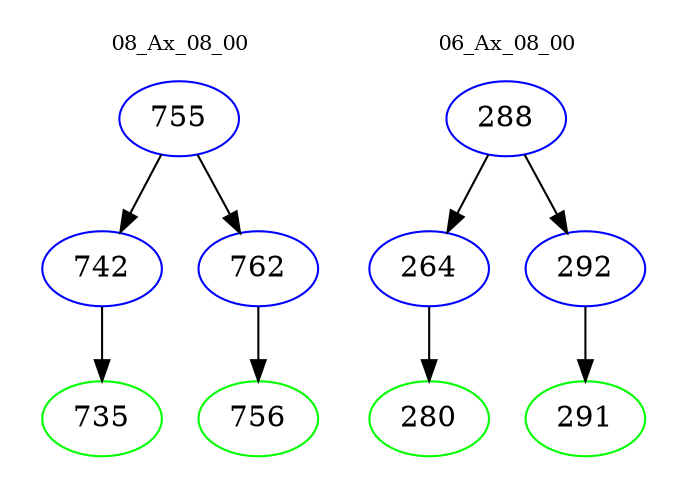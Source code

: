 digraph{
subgraph cluster_0 {
color = white
label = "08_Ax_08_00";
fontsize=10;
T0_755 [label="755", color="blue"]
T0_755 -> T0_742 [color="black"]
T0_742 [label="742", color="blue"]
T0_742 -> T0_735 [color="black"]
T0_735 [label="735", color="green"]
T0_755 -> T0_762 [color="black"]
T0_762 [label="762", color="blue"]
T0_762 -> T0_756 [color="black"]
T0_756 [label="756", color="green"]
}
subgraph cluster_1 {
color = white
label = "06_Ax_08_00";
fontsize=10;
T1_288 [label="288", color="blue"]
T1_288 -> T1_264 [color="black"]
T1_264 [label="264", color="blue"]
T1_264 -> T1_280 [color="black"]
T1_280 [label="280", color="green"]
T1_288 -> T1_292 [color="black"]
T1_292 [label="292", color="blue"]
T1_292 -> T1_291 [color="black"]
T1_291 [label="291", color="green"]
}
}

